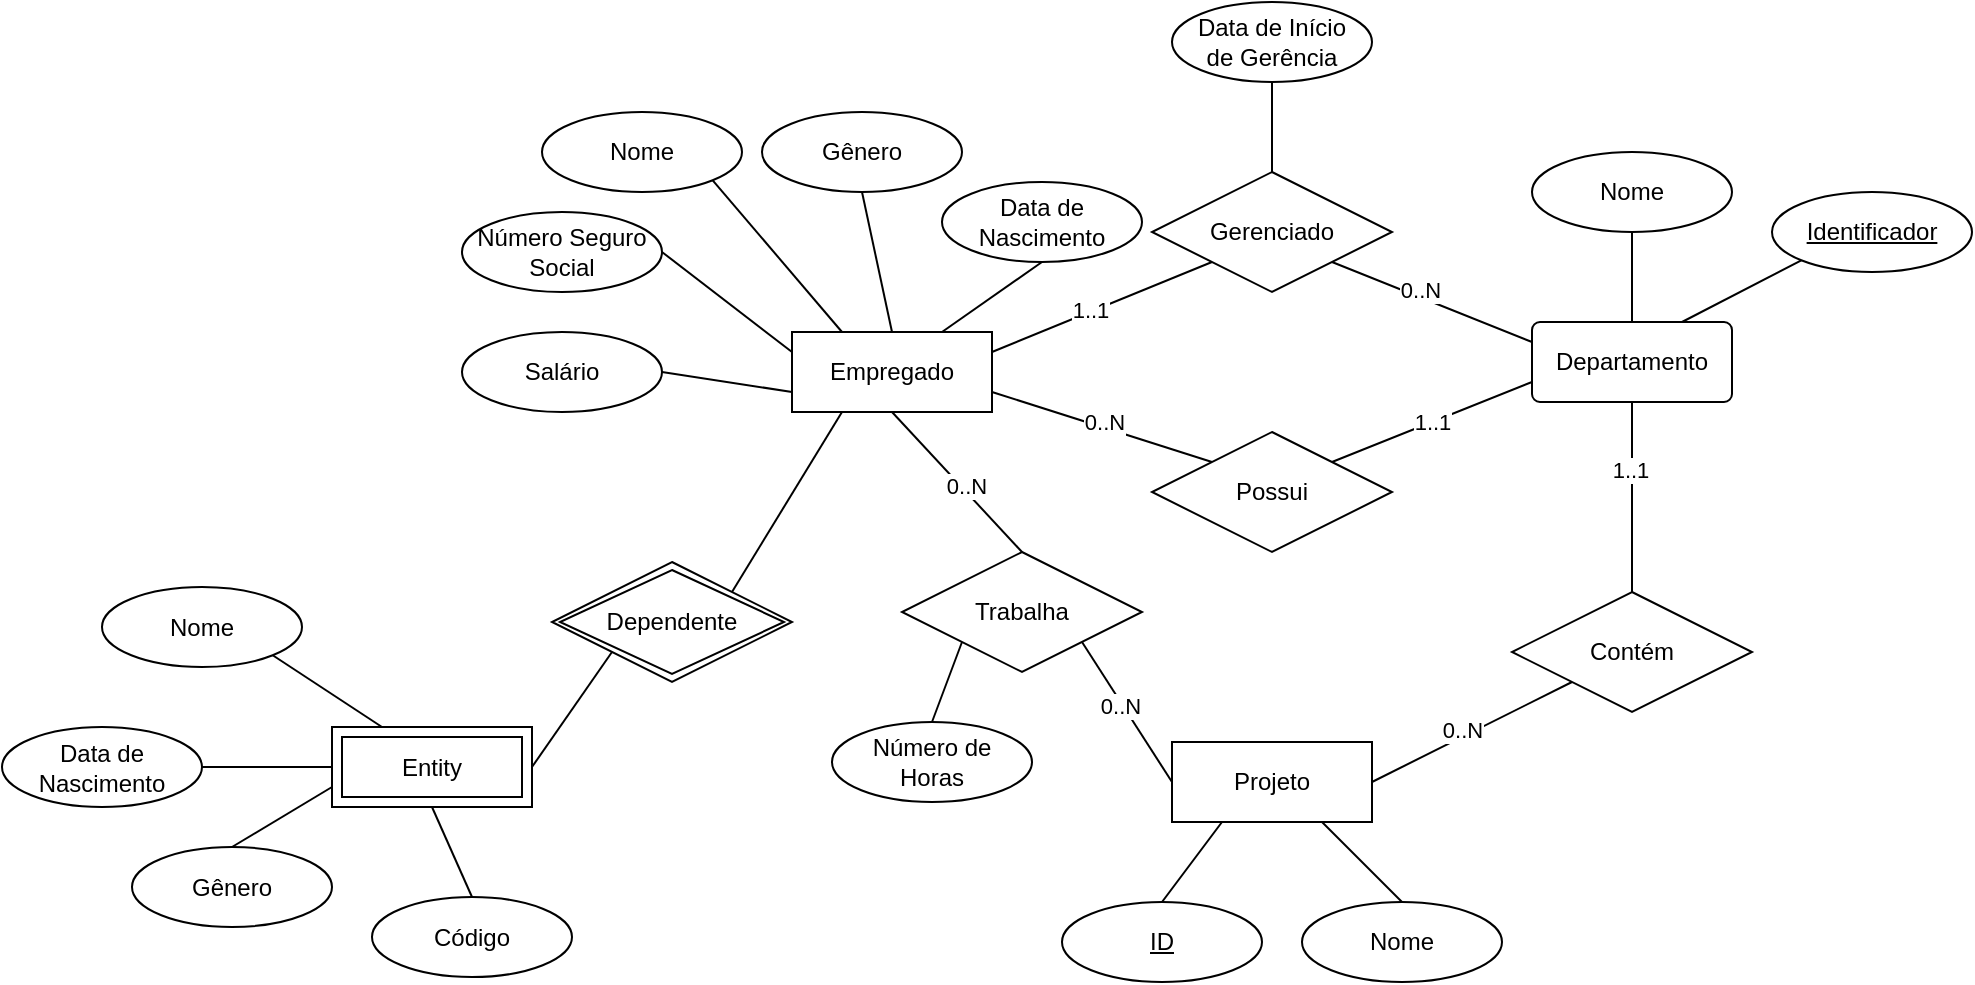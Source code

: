<mxfile version="28.1.0">
  <diagram name="Página-1" id="5lLuKisAeP8wM90z_p6F">
    <mxGraphModel dx="2585" dy="1067" grid="1" gridSize="10" guides="1" tooltips="1" connect="1" arrows="1" fold="1" page="1" pageScale="1" pageWidth="850" pageHeight="1100" math="0" shadow="0">
      <root>
        <mxCell id="0" />
        <mxCell id="1" parent="0" />
        <mxCell id="jdnI40FFC8v3BeZOwwgh-1" value="Departamento" style="rounded=1;arcSize=10;whiteSpace=wrap;html=1;align=center;" vertex="1" parent="1">
          <mxGeometry x="185" y="370" width="100" height="40" as="geometry" />
        </mxCell>
        <mxCell id="jdnI40FFC8v3BeZOwwgh-2" value="Nome" style="ellipse;whiteSpace=wrap;html=1;align=center;" vertex="1" parent="1">
          <mxGeometry x="185" y="285" width="100" height="40" as="geometry" />
        </mxCell>
        <mxCell id="jdnI40FFC8v3BeZOwwgh-3" value="" style="endArrow=none;html=1;rounded=0;exitX=0.5;exitY=1;exitDx=0;exitDy=0;entryX=0.5;entryY=0;entryDx=0;entryDy=0;" edge="1" parent="1" source="jdnI40FFC8v3BeZOwwgh-2" target="jdnI40FFC8v3BeZOwwgh-1">
          <mxGeometry relative="1" as="geometry">
            <mxPoint x="155" y="495" as="sourcePoint" />
            <mxPoint x="315" y="495" as="targetPoint" />
          </mxGeometry>
        </mxCell>
        <mxCell id="jdnI40FFC8v3BeZOwwgh-4" value="&lt;u&gt;Identificador&lt;/u&gt;" style="ellipse;whiteSpace=wrap;html=1;align=center;" vertex="1" parent="1">
          <mxGeometry x="305" y="305" width="100" height="40" as="geometry" />
        </mxCell>
        <mxCell id="jdnI40FFC8v3BeZOwwgh-6" value="" style="endArrow=none;html=1;rounded=0;exitX=0.75;exitY=0;exitDx=0;exitDy=0;entryX=0;entryY=1;entryDx=0;entryDy=0;" edge="1" parent="1" source="jdnI40FFC8v3BeZOwwgh-1" target="jdnI40FFC8v3BeZOwwgh-4">
          <mxGeometry relative="1" as="geometry">
            <mxPoint x="235" y="465" as="sourcePoint" />
            <mxPoint x="395" y="465" as="targetPoint" />
          </mxGeometry>
        </mxCell>
        <mxCell id="jdnI40FFC8v3BeZOwwgh-7" value="Gerenciado" style="shape=rhombus;perimeter=rhombusPerimeter;whiteSpace=wrap;html=1;align=center;" vertex="1" parent="1">
          <mxGeometry x="-5" y="295" width="120" height="60" as="geometry" />
        </mxCell>
        <mxCell id="jdnI40FFC8v3BeZOwwgh-13" value="&lt;div&gt;Data de Início&lt;/div&gt;&lt;div&gt;de Gerência&lt;/div&gt;" style="ellipse;whiteSpace=wrap;html=1;align=center;" vertex="1" parent="1">
          <mxGeometry x="5" y="210" width="100" height="40" as="geometry" />
        </mxCell>
        <mxCell id="jdnI40FFC8v3BeZOwwgh-14" value="" style="endArrow=none;html=1;rounded=0;exitX=0.5;exitY=0;exitDx=0;exitDy=0;entryX=0.5;entryY=1;entryDx=0;entryDy=0;" edge="1" parent="1" source="jdnI40FFC8v3BeZOwwgh-7" target="jdnI40FFC8v3BeZOwwgh-13">
          <mxGeometry relative="1" as="geometry">
            <mxPoint x="-65" y="445" as="sourcePoint" />
            <mxPoint x="95" y="445" as="targetPoint" />
          </mxGeometry>
        </mxCell>
        <mxCell id="jdnI40FFC8v3BeZOwwgh-15" value="Empregado" style="whiteSpace=wrap;html=1;align=center;" vertex="1" parent="1">
          <mxGeometry x="-185" y="375" width="100" height="40" as="geometry" />
        </mxCell>
        <mxCell id="jdnI40FFC8v3BeZOwwgh-25" value="" style="endArrow=none;html=1;rounded=0;exitX=1;exitY=0.25;exitDx=0;exitDy=0;entryX=0;entryY=1;entryDx=0;entryDy=0;" edge="1" parent="1" source="jdnI40FFC8v3BeZOwwgh-15" target="jdnI40FFC8v3BeZOwwgh-7">
          <mxGeometry relative="1" as="geometry">
            <mxPoint x="-45" y="485" as="sourcePoint" />
            <mxPoint x="-45" y="395" as="targetPoint" />
          </mxGeometry>
        </mxCell>
        <mxCell id="jdnI40FFC8v3BeZOwwgh-37" value="1..1" style="edgeLabel;html=1;align=center;verticalAlign=middle;resizable=0;points=[];" vertex="1" connectable="0" parent="jdnI40FFC8v3BeZOwwgh-25">
          <mxGeometry x="-0.11" y="1" relative="1" as="geometry">
            <mxPoint as="offset" />
          </mxGeometry>
        </mxCell>
        <mxCell id="jdnI40FFC8v3BeZOwwgh-26" value="Nome" style="ellipse;whiteSpace=wrap;html=1;align=center;" vertex="1" parent="1">
          <mxGeometry x="-310" y="265" width="100" height="40" as="geometry" />
        </mxCell>
        <mxCell id="jdnI40FFC8v3BeZOwwgh-27" value="&lt;div&gt;Número Seguro&lt;/div&gt;&lt;div&gt;Social&lt;/div&gt;" style="ellipse;whiteSpace=wrap;html=1;align=center;" vertex="1" parent="1">
          <mxGeometry x="-350" y="315" width="100" height="40" as="geometry" />
        </mxCell>
        <mxCell id="jdnI40FFC8v3BeZOwwgh-29" value="" style="endArrow=none;html=1;rounded=0;exitX=1;exitY=1;exitDx=0;exitDy=0;entryX=0.25;entryY=0;entryDx=0;entryDy=0;" edge="1" parent="1" source="jdnI40FFC8v3BeZOwwgh-26" target="jdnI40FFC8v3BeZOwwgh-15">
          <mxGeometry relative="1" as="geometry">
            <mxPoint x="-295" y="445" as="sourcePoint" />
            <mxPoint x="-135" y="445" as="targetPoint" />
          </mxGeometry>
        </mxCell>
        <mxCell id="jdnI40FFC8v3BeZOwwgh-30" value="" style="endArrow=none;html=1;rounded=0;exitX=1;exitY=0.5;exitDx=0;exitDy=0;entryX=0;entryY=0.25;entryDx=0;entryDy=0;" edge="1" parent="1" source="jdnI40FFC8v3BeZOwwgh-27" target="jdnI40FFC8v3BeZOwwgh-15">
          <mxGeometry relative="1" as="geometry">
            <mxPoint x="-95" y="605" as="sourcePoint" />
            <mxPoint x="65" y="605" as="targetPoint" />
          </mxGeometry>
        </mxCell>
        <mxCell id="jdnI40FFC8v3BeZOwwgh-31" value="Salário" style="ellipse;whiteSpace=wrap;html=1;align=center;" vertex="1" parent="1">
          <mxGeometry x="-350" y="375" width="100" height="40" as="geometry" />
        </mxCell>
        <mxCell id="jdnI40FFC8v3BeZOwwgh-32" value="" style="endArrow=none;html=1;rounded=0;exitX=1;exitY=0.5;exitDx=0;exitDy=0;entryX=0;entryY=0.75;entryDx=0;entryDy=0;" edge="1" parent="1" source="jdnI40FFC8v3BeZOwwgh-31" target="jdnI40FFC8v3BeZOwwgh-15">
          <mxGeometry relative="1" as="geometry">
            <mxPoint x="5" y="585" as="sourcePoint" />
            <mxPoint x="165" y="585" as="targetPoint" />
          </mxGeometry>
        </mxCell>
        <mxCell id="jdnI40FFC8v3BeZOwwgh-33" value="Gênero" style="ellipse;whiteSpace=wrap;html=1;align=center;" vertex="1" parent="1">
          <mxGeometry x="-200" y="265" width="100" height="40" as="geometry" />
        </mxCell>
        <mxCell id="jdnI40FFC8v3BeZOwwgh-34" value="&lt;div&gt;Data de&lt;/div&gt;&lt;div&gt;Nascimento&lt;/div&gt;" style="ellipse;whiteSpace=wrap;html=1;align=center;" vertex="1" parent="1">
          <mxGeometry x="-110" y="300" width="100" height="40" as="geometry" />
        </mxCell>
        <mxCell id="jdnI40FFC8v3BeZOwwgh-35" value="" style="endArrow=none;html=1;rounded=0;exitX=0.5;exitY=1;exitDx=0;exitDy=0;entryX=0.5;entryY=0;entryDx=0;entryDy=0;" edge="1" parent="1" source="jdnI40FFC8v3BeZOwwgh-33" target="jdnI40FFC8v3BeZOwwgh-15">
          <mxGeometry relative="1" as="geometry">
            <mxPoint x="-135" y="615" as="sourcePoint" />
            <mxPoint x="25" y="615" as="targetPoint" />
          </mxGeometry>
        </mxCell>
        <mxCell id="jdnI40FFC8v3BeZOwwgh-36" value="" style="endArrow=none;html=1;rounded=0;exitX=0.5;exitY=1;exitDx=0;exitDy=0;entryX=0.75;entryY=0;entryDx=0;entryDy=0;" edge="1" parent="1" source="jdnI40FFC8v3BeZOwwgh-34" target="jdnI40FFC8v3BeZOwwgh-15">
          <mxGeometry relative="1" as="geometry">
            <mxPoint x="-85" y="605" as="sourcePoint" />
            <mxPoint x="75" y="605" as="targetPoint" />
          </mxGeometry>
        </mxCell>
        <mxCell id="jdnI40FFC8v3BeZOwwgh-38" value="" style="endArrow=none;html=1;rounded=0;exitX=1;exitY=1;exitDx=0;exitDy=0;entryX=0;entryY=0.25;entryDx=0;entryDy=0;" edge="1" parent="1" source="jdnI40FFC8v3BeZOwwgh-7" target="jdnI40FFC8v3BeZOwwgh-1">
          <mxGeometry relative="1" as="geometry">
            <mxPoint x="35" y="425" as="sourcePoint" />
            <mxPoint x="195" y="425" as="targetPoint" />
          </mxGeometry>
        </mxCell>
        <mxCell id="jdnI40FFC8v3BeZOwwgh-39" value="0..N" style="edgeLabel;html=1;align=center;verticalAlign=middle;resizable=0;points=[];" vertex="1" connectable="0" parent="jdnI40FFC8v3BeZOwwgh-38">
          <mxGeometry x="-0.156" y="3" relative="1" as="geometry">
            <mxPoint as="offset" />
          </mxGeometry>
        </mxCell>
        <mxCell id="jdnI40FFC8v3BeZOwwgh-40" value="Possui" style="shape=rhombus;perimeter=rhombusPerimeter;whiteSpace=wrap;html=1;align=center;" vertex="1" parent="1">
          <mxGeometry x="-5" y="425" width="120" height="60" as="geometry" />
        </mxCell>
        <mxCell id="jdnI40FFC8v3BeZOwwgh-42" value="" style="endArrow=none;html=1;rounded=0;exitX=1;exitY=0.75;exitDx=0;exitDy=0;entryX=0;entryY=0;entryDx=0;entryDy=0;" edge="1" parent="1" source="jdnI40FFC8v3BeZOwwgh-15" target="jdnI40FFC8v3BeZOwwgh-40">
          <mxGeometry relative="1" as="geometry">
            <mxPoint x="-155" y="545" as="sourcePoint" />
            <mxPoint x="5" y="545" as="targetPoint" />
          </mxGeometry>
        </mxCell>
        <mxCell id="jdnI40FFC8v3BeZOwwgh-44" value="0..N" style="edgeLabel;html=1;align=center;verticalAlign=middle;resizable=0;points=[];" vertex="1" connectable="0" parent="jdnI40FFC8v3BeZOwwgh-42">
          <mxGeometry x="0.002" y="3" relative="1" as="geometry">
            <mxPoint as="offset" />
          </mxGeometry>
        </mxCell>
        <mxCell id="jdnI40FFC8v3BeZOwwgh-43" value="1..1" style="endArrow=none;html=1;rounded=0;exitX=1;exitY=0;exitDx=0;exitDy=0;entryX=0;entryY=0.75;entryDx=0;entryDy=0;" edge="1" parent="1" source="jdnI40FFC8v3BeZOwwgh-40" target="jdnI40FFC8v3BeZOwwgh-1">
          <mxGeometry relative="1" as="geometry">
            <mxPoint x="135" y="535" as="sourcePoint" />
            <mxPoint x="295" y="535" as="targetPoint" />
          </mxGeometry>
        </mxCell>
        <mxCell id="jdnI40FFC8v3BeZOwwgh-45" value="Projeto" style="whiteSpace=wrap;html=1;align=center;" vertex="1" parent="1">
          <mxGeometry x="5" y="580" width="100" height="40" as="geometry" />
        </mxCell>
        <mxCell id="jdnI40FFC8v3BeZOwwgh-46" value="Contém" style="shape=rhombus;perimeter=rhombusPerimeter;whiteSpace=wrap;html=1;align=center;" vertex="1" parent="1">
          <mxGeometry x="175" y="505" width="120" height="60" as="geometry" />
        </mxCell>
        <mxCell id="jdnI40FFC8v3BeZOwwgh-48" value="" style="endArrow=none;html=1;rounded=0;entryX=0.5;entryY=0;entryDx=0;entryDy=0;exitX=0.5;exitY=1;exitDx=0;exitDy=0;" edge="1" parent="1" source="jdnI40FFC8v3BeZOwwgh-1" target="jdnI40FFC8v3BeZOwwgh-46">
          <mxGeometry relative="1" as="geometry">
            <mxPoint x="-60" y="570" as="sourcePoint" />
            <mxPoint x="100" y="570" as="targetPoint" />
          </mxGeometry>
        </mxCell>
        <mxCell id="jdnI40FFC8v3BeZOwwgh-49" value="1..1" style="edgeLabel;html=1;align=center;verticalAlign=middle;resizable=0;points=[];" vertex="1" connectable="0" parent="jdnI40FFC8v3BeZOwwgh-48">
          <mxGeometry x="-0.279" y="-1" relative="1" as="geometry">
            <mxPoint as="offset" />
          </mxGeometry>
        </mxCell>
        <mxCell id="jdnI40FFC8v3BeZOwwgh-51" value="Trabalha" style="shape=rhombus;perimeter=rhombusPerimeter;whiteSpace=wrap;html=1;align=center;" vertex="1" parent="1">
          <mxGeometry x="-130" y="485" width="120" height="60" as="geometry" />
        </mxCell>
        <mxCell id="jdnI40FFC8v3BeZOwwgh-52" value="" style="endArrow=none;html=1;rounded=0;exitX=1;exitY=1;exitDx=0;exitDy=0;entryX=0;entryY=0.5;entryDx=0;entryDy=0;" edge="1" parent="1" source="jdnI40FFC8v3BeZOwwgh-51" target="jdnI40FFC8v3BeZOwwgh-45">
          <mxGeometry relative="1" as="geometry">
            <mxPoint x="-100" y="620" as="sourcePoint" />
            <mxPoint x="60" y="620" as="targetPoint" />
          </mxGeometry>
        </mxCell>
        <mxCell id="jdnI40FFC8v3BeZOwwgh-57" value="0..N" style="edgeLabel;html=1;align=center;verticalAlign=middle;resizable=0;points=[];" vertex="1" connectable="0" parent="jdnI40FFC8v3BeZOwwgh-52">
          <mxGeometry x="-0.114" y="-1" relative="1" as="geometry">
            <mxPoint as="offset" />
          </mxGeometry>
        </mxCell>
        <mxCell id="jdnI40FFC8v3BeZOwwgh-53" value="" style="endArrow=none;html=1;rounded=0;exitX=0.5;exitY=0;exitDx=0;exitDy=0;entryX=0.5;entryY=1;entryDx=0;entryDy=0;" edge="1" parent="1" source="jdnI40FFC8v3BeZOwwgh-51" target="jdnI40FFC8v3BeZOwwgh-15">
          <mxGeometry relative="1" as="geometry">
            <mxPoint x="-250" y="610" as="sourcePoint" />
            <mxPoint x="-130" y="420" as="targetPoint" />
          </mxGeometry>
        </mxCell>
        <mxCell id="jdnI40FFC8v3BeZOwwgh-56" value="0..N" style="edgeLabel;html=1;align=center;verticalAlign=middle;resizable=0;points=[];" vertex="1" connectable="0" parent="jdnI40FFC8v3BeZOwwgh-53">
          <mxGeometry x="-0.098" y="-2" relative="1" as="geometry">
            <mxPoint as="offset" />
          </mxGeometry>
        </mxCell>
        <mxCell id="jdnI40FFC8v3BeZOwwgh-54" value="" style="endArrow=none;html=1;rounded=0;exitX=1;exitY=0.5;exitDx=0;exitDy=0;entryX=0;entryY=1;entryDx=0;entryDy=0;" edge="1" parent="1" source="jdnI40FFC8v3BeZOwwgh-45" target="jdnI40FFC8v3BeZOwwgh-46">
          <mxGeometry relative="1" as="geometry">
            <mxPoint x="160" y="640" as="sourcePoint" />
            <mxPoint x="320" y="640" as="targetPoint" />
          </mxGeometry>
        </mxCell>
        <mxCell id="jdnI40FFC8v3BeZOwwgh-55" value="0..N" style="edgeLabel;html=1;align=center;verticalAlign=middle;resizable=0;points=[];" vertex="1" connectable="0" parent="jdnI40FFC8v3BeZOwwgh-54">
          <mxGeometry x="-0.529" y="-3" relative="1" as="geometry">
            <mxPoint x="20" y="-17" as="offset" />
          </mxGeometry>
        </mxCell>
        <mxCell id="jdnI40FFC8v3BeZOwwgh-58" value="&lt;div&gt;Número de&lt;/div&gt;&lt;div&gt;Horas&lt;/div&gt;" style="ellipse;whiteSpace=wrap;html=1;align=center;" vertex="1" parent="1">
          <mxGeometry x="-165" y="570" width="100" height="40" as="geometry" />
        </mxCell>
        <mxCell id="jdnI40FFC8v3BeZOwwgh-59" value="" style="endArrow=none;html=1;rounded=0;exitX=0.5;exitY=0;exitDx=0;exitDy=0;entryX=0;entryY=1;entryDx=0;entryDy=0;" edge="1" parent="1" source="jdnI40FFC8v3BeZOwwgh-58" target="jdnI40FFC8v3BeZOwwgh-51">
          <mxGeometry relative="1" as="geometry">
            <mxPoint x="-400" y="580" as="sourcePoint" />
            <mxPoint x="-240" y="580" as="targetPoint" />
          </mxGeometry>
        </mxCell>
        <mxCell id="jdnI40FFC8v3BeZOwwgh-60" value="Entity" style="shape=ext;margin=3;double=1;whiteSpace=wrap;html=1;align=center;" vertex="1" parent="1">
          <mxGeometry x="-415" y="572.5" width="100" height="40" as="geometry" />
        </mxCell>
        <mxCell id="jdnI40FFC8v3BeZOwwgh-61" value="&lt;u&gt;ID&lt;/u&gt;" style="ellipse;whiteSpace=wrap;html=1;align=center;" vertex="1" parent="1">
          <mxGeometry x="-50" y="660" width="100" height="40" as="geometry" />
        </mxCell>
        <mxCell id="jdnI40FFC8v3BeZOwwgh-62" value="" style="endArrow=none;html=1;rounded=0;entryX=0.5;entryY=0;entryDx=0;entryDy=0;exitX=0.25;exitY=1;exitDx=0;exitDy=0;" edge="1" parent="1" source="jdnI40FFC8v3BeZOwwgh-45" target="jdnI40FFC8v3BeZOwwgh-61">
          <mxGeometry relative="1" as="geometry">
            <mxPoint x="-260" y="730" as="sourcePoint" />
            <mxPoint x="-100" y="730" as="targetPoint" />
          </mxGeometry>
        </mxCell>
        <mxCell id="jdnI40FFC8v3BeZOwwgh-63" value="Nome" style="ellipse;whiteSpace=wrap;html=1;align=center;" vertex="1" parent="1">
          <mxGeometry x="70" y="660" width="100" height="40" as="geometry" />
        </mxCell>
        <mxCell id="jdnI40FFC8v3BeZOwwgh-64" value="" style="endArrow=none;html=1;rounded=0;exitX=0.5;exitY=0;exitDx=0;exitDy=0;entryX=0.75;entryY=1;entryDx=0;entryDy=0;" edge="1" parent="1" source="jdnI40FFC8v3BeZOwwgh-63" target="jdnI40FFC8v3BeZOwwgh-45">
          <mxGeometry relative="1" as="geometry">
            <mxPoint x="-30" y="720" as="sourcePoint" />
            <mxPoint x="130" y="720" as="targetPoint" />
          </mxGeometry>
        </mxCell>
        <mxCell id="jdnI40FFC8v3BeZOwwgh-65" value="Nome" style="ellipse;whiteSpace=wrap;html=1;align=center;" vertex="1" parent="1">
          <mxGeometry x="-530" y="502.5" width="100" height="40" as="geometry" />
        </mxCell>
        <mxCell id="jdnI40FFC8v3BeZOwwgh-66" value="Data de Nascimento" style="ellipse;whiteSpace=wrap;html=1;align=center;" vertex="1" parent="1">
          <mxGeometry x="-580" y="572.5" width="100" height="40" as="geometry" />
        </mxCell>
        <mxCell id="jdnI40FFC8v3BeZOwwgh-67" value="Gênero" style="ellipse;whiteSpace=wrap;html=1;align=center;" vertex="1" parent="1">
          <mxGeometry x="-515" y="632.5" width="100" height="40" as="geometry" />
        </mxCell>
        <mxCell id="jdnI40FFC8v3BeZOwwgh-68" value="Código" style="ellipse;whiteSpace=wrap;html=1;align=center;" vertex="1" parent="1">
          <mxGeometry x="-395" y="657.5" width="100" height="40" as="geometry" />
        </mxCell>
        <mxCell id="jdnI40FFC8v3BeZOwwgh-72" value="" style="endArrow=none;html=1;rounded=0;exitX=0.5;exitY=0;exitDx=0;exitDy=0;entryX=0.5;entryY=1;entryDx=0;entryDy=0;" edge="1" parent="1" source="jdnI40FFC8v3BeZOwwgh-68" target="jdnI40FFC8v3BeZOwwgh-60">
          <mxGeometry relative="1" as="geometry">
            <mxPoint x="-465" y="757.5" as="sourcePoint" />
            <mxPoint x="-305" y="757.5" as="targetPoint" />
          </mxGeometry>
        </mxCell>
        <mxCell id="jdnI40FFC8v3BeZOwwgh-73" value="" style="endArrow=none;html=1;rounded=0;exitX=0.5;exitY=0;exitDx=0;exitDy=0;entryX=0;entryY=0.75;entryDx=0;entryDy=0;" edge="1" parent="1" source="jdnI40FFC8v3BeZOwwgh-67" target="jdnI40FFC8v3BeZOwwgh-60">
          <mxGeometry relative="1" as="geometry">
            <mxPoint x="-595" y="767.5" as="sourcePoint" />
            <mxPoint x="-435" y="767.5" as="targetPoint" />
          </mxGeometry>
        </mxCell>
        <mxCell id="jdnI40FFC8v3BeZOwwgh-74" value="" style="endArrow=none;html=1;rounded=0;exitX=1;exitY=0.5;exitDx=0;exitDy=0;entryX=0;entryY=0.5;entryDx=0;entryDy=0;" edge="1" parent="1" source="jdnI40FFC8v3BeZOwwgh-66" target="jdnI40FFC8v3BeZOwwgh-60">
          <mxGeometry relative="1" as="geometry">
            <mxPoint x="-585" y="787.5" as="sourcePoint" />
            <mxPoint x="-425" y="787.5" as="targetPoint" />
          </mxGeometry>
        </mxCell>
        <mxCell id="jdnI40FFC8v3BeZOwwgh-76" value="" style="endArrow=none;html=1;rounded=0;exitX=1;exitY=1;exitDx=0;exitDy=0;entryX=0.25;entryY=0;entryDx=0;entryDy=0;" edge="1" parent="1" source="jdnI40FFC8v3BeZOwwgh-65" target="jdnI40FFC8v3BeZOwwgh-60">
          <mxGeometry relative="1" as="geometry">
            <mxPoint x="-585" y="767.5" as="sourcePoint" />
            <mxPoint x="-425" y="767.5" as="targetPoint" />
          </mxGeometry>
        </mxCell>
        <mxCell id="jdnI40FFC8v3BeZOwwgh-77" value="Dependente" style="shape=rhombus;double=1;perimeter=rhombusPerimeter;whiteSpace=wrap;html=1;align=center;" vertex="1" parent="1">
          <mxGeometry x="-305" y="490" width="120" height="60" as="geometry" />
        </mxCell>
        <mxCell id="jdnI40FFC8v3BeZOwwgh-78" value="" style="endArrow=none;html=1;rounded=0;exitX=1;exitY=0.5;exitDx=0;exitDy=0;entryX=0;entryY=1;entryDx=0;entryDy=0;" edge="1" parent="1" source="jdnI40FFC8v3BeZOwwgh-60" target="jdnI40FFC8v3BeZOwwgh-77">
          <mxGeometry relative="1" as="geometry">
            <mxPoint x="-230" y="700" as="sourcePoint" />
            <mxPoint x="-70" y="700" as="targetPoint" />
          </mxGeometry>
        </mxCell>
        <mxCell id="jdnI40FFC8v3BeZOwwgh-79" value="" style="endArrow=none;html=1;rounded=0;exitX=1;exitY=0;exitDx=0;exitDy=0;entryX=0.25;entryY=1;entryDx=0;entryDy=0;" edge="1" parent="1" source="jdnI40FFC8v3BeZOwwgh-77" target="jdnI40FFC8v3BeZOwwgh-15">
          <mxGeometry relative="1" as="geometry">
            <mxPoint x="-450" y="450" as="sourcePoint" />
            <mxPoint x="-290" y="450" as="targetPoint" />
          </mxGeometry>
        </mxCell>
      </root>
    </mxGraphModel>
  </diagram>
</mxfile>
